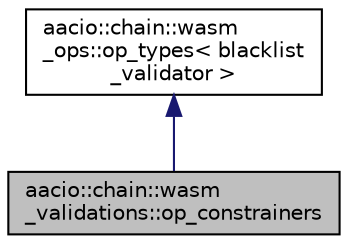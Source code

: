 digraph "aacio::chain::wasm_validations::op_constrainers"
{
  edge [fontname="Helvetica",fontsize="10",labelfontname="Helvetica",labelfontsize="10"];
  node [fontname="Helvetica",fontsize="10",shape=record];
  Node0 [label="aacio::chain::wasm\l_validations::op_constrainers",height=0.2,width=0.4,color="black", fillcolor="grey75", style="filled", fontcolor="black"];
  Node1 -> Node0 [dir="back",color="midnightblue",fontsize="10",style="solid"];
  Node1 [label="aacio::chain::wasm\l_ops::op_types\< blacklist\l_validator \>",height=0.2,width=0.4,color="black", fillcolor="white", style="filled",URL="$structaacio_1_1chain_1_1wasm__ops_1_1op__types.html"];
}
